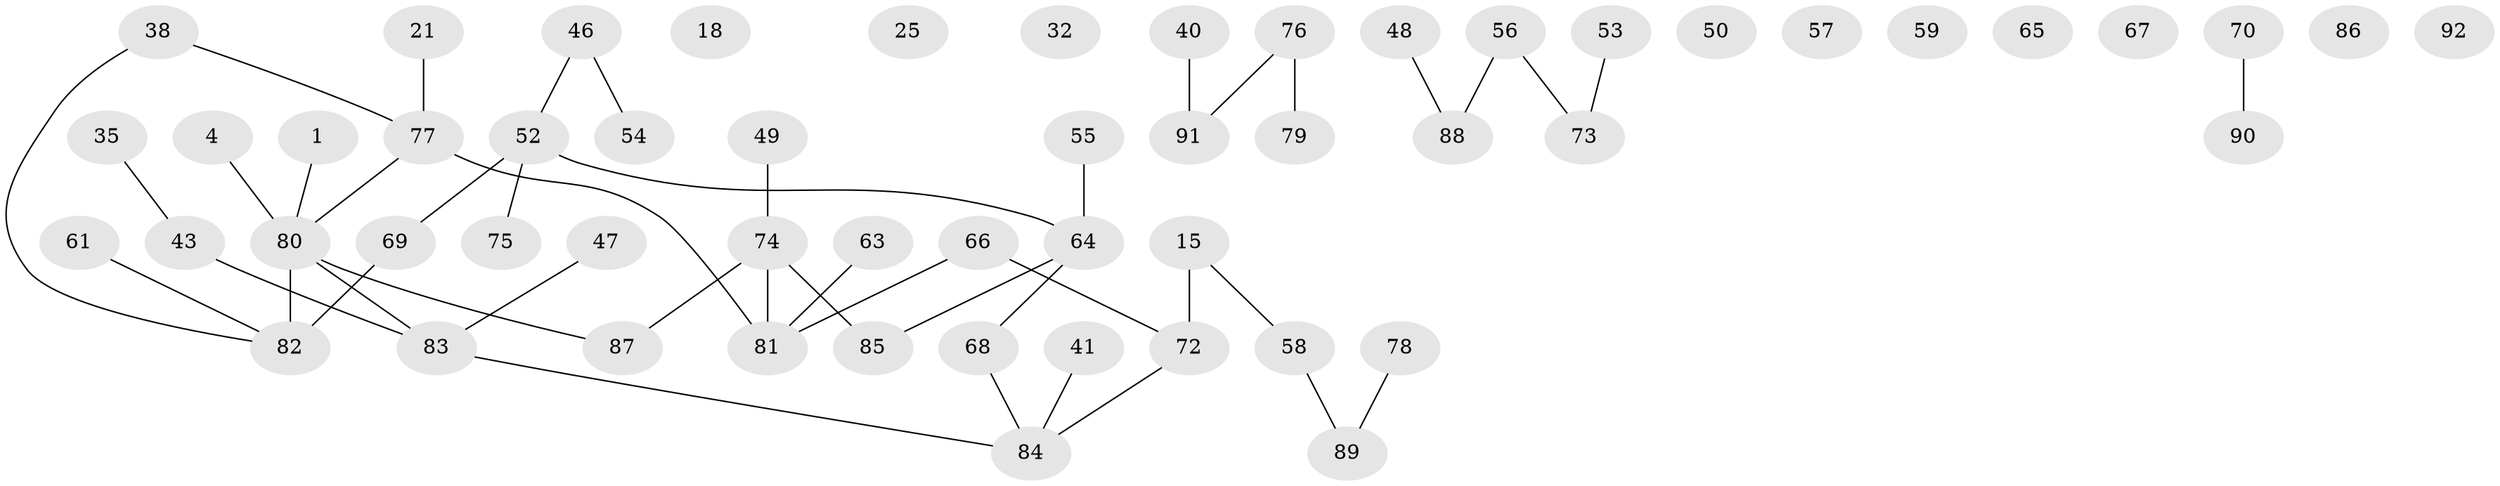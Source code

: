 // original degree distribution, {1: 0.33695652173913043, 2: 0.2826086956521739, 4: 0.09782608695652174, 3: 0.14130434782608695, 0: 0.10869565217391304, 6: 0.010869565217391304, 5: 0.021739130434782608}
// Generated by graph-tools (version 1.1) at 2025/42/03/04/25 21:42:44]
// undirected, 55 vertices, 46 edges
graph export_dot {
graph [start="1"]
  node [color=gray90,style=filled];
  1;
  4;
  15 [super="+14"];
  18;
  21;
  25;
  32;
  35;
  38;
  40 [super="+26"];
  41;
  43 [super="+7"];
  46;
  47;
  48;
  49;
  50;
  52;
  53 [super="+20"];
  54;
  55;
  56 [super="+22"];
  57;
  58;
  59;
  61 [super="+28"];
  63 [super="+51"];
  64 [super="+6+45+13"];
  65;
  66 [super="+10+44+42+30"];
  67;
  68 [super="+62"];
  69 [super="+60"];
  70;
  72;
  73;
  74 [super="+11+19+24"];
  75;
  76;
  77 [super="+17"];
  78;
  79;
  80 [super="+3"];
  81 [super="+2+36+31+71"];
  82;
  83;
  84 [super="+8+34"];
  85 [super="+16+37"];
  86;
  87 [super="+33"];
  88;
  89;
  90 [super="+9+23"];
  91;
  92;
  1 -- 80;
  4 -- 80;
  15 -- 72 [weight=2];
  15 -- 58;
  21 -- 77;
  35 -- 43;
  38 -- 82;
  38 -- 77;
  40 -- 91;
  41 -- 84;
  43 -- 83;
  46 -- 52;
  46 -- 54;
  47 -- 83;
  48 -- 88;
  49 -- 74;
  52 -- 64;
  52 -- 69;
  52 -- 75;
  53 -- 73;
  55 -- 64;
  56 -- 73;
  56 -- 88;
  58 -- 89;
  61 -- 82;
  63 -- 81 [weight=2];
  64 -- 68;
  64 -- 85;
  66 -- 81;
  66 -- 72;
  68 -- 84;
  69 -- 82;
  70 -- 90;
  72 -- 84;
  74 -- 85;
  74 -- 87;
  74 -- 81;
  76 -- 79;
  76 -- 91;
  77 -- 80;
  77 -- 81 [weight=2];
  78 -- 89;
  80 -- 82 [weight=2];
  80 -- 83;
  80 -- 87;
  83 -- 84;
}
